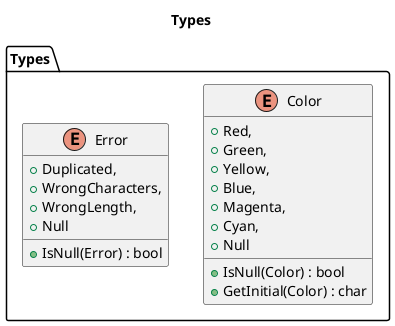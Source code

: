 @startuml Types
title Types
namespace Types{
    enum Color{
        +Red,
        +Green,
        +Yellow,
        +Blue,
        +Magenta,
        +Cyan,
        +Null
        +IsNull(Color) : bool
        +GetInitial(Color) : char
    }

    enum Error{
        +Duplicated,
        +WrongCharacters,
        +WrongLength,
        +Null
        +IsNull(Error) : bool
    }
}
@enduml